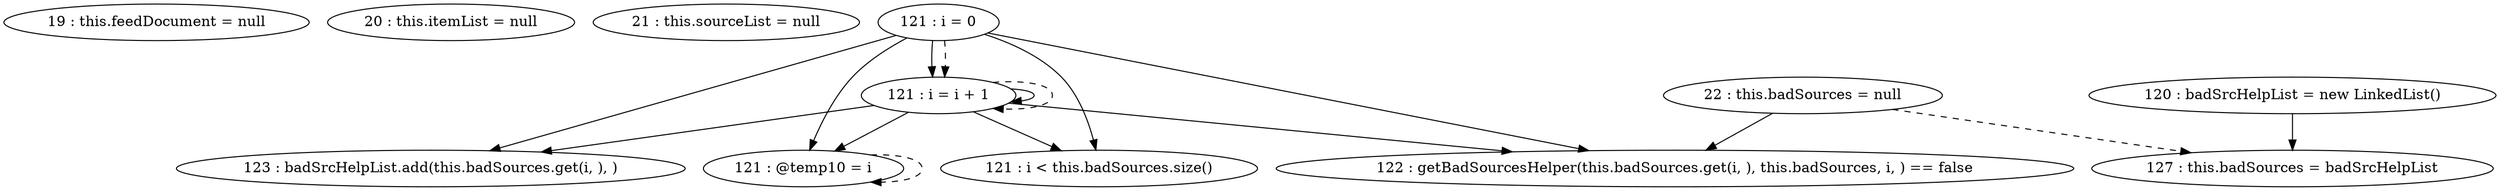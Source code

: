 digraph G {
"19 : this.feedDocument = null"
"20 : this.itemList = null"
"21 : this.sourceList = null"
"22 : this.badSources = null"
"22 : this.badSources = null" -> "122 : getBadSourcesHelper(this.badSources.get(i, ), this.badSources, i, ) == false"
"22 : this.badSources = null" -> "127 : this.badSources = badSrcHelpList" [style=dashed]
"120 : badSrcHelpList = new LinkedList()"
"120 : badSrcHelpList = new LinkedList()" -> "127 : this.badSources = badSrcHelpList"
"121 : i = 0"
"121 : i = 0" -> "121 : i < this.badSources.size()"
"121 : i = 0" -> "122 : getBadSourcesHelper(this.badSources.get(i, ), this.badSources, i, ) == false"
"121 : i = 0" -> "121 : i = i + 1"
"121 : i = 0" -> "123 : badSrcHelpList.add(this.badSources.get(i, ), )"
"121 : i = 0" -> "121 : @temp10 = i"
"121 : i = 0" -> "121 : i = i + 1" [style=dashed]
"121 : i < this.badSources.size()"
"122 : getBadSourcesHelper(this.badSources.get(i, ), this.badSources, i, ) == false"
"127 : this.badSources = badSrcHelpList"
"123 : badSrcHelpList.add(this.badSources.get(i, ), )"
"121 : @temp10 = i"
"121 : @temp10 = i" -> "121 : @temp10 = i" [style=dashed]
"121 : i = i + 1"
"121 : i = i + 1" -> "121 : i < this.badSources.size()"
"121 : i = i + 1" -> "122 : getBadSourcesHelper(this.badSources.get(i, ), this.badSources, i, ) == false"
"121 : i = i + 1" -> "121 : i = i + 1"
"121 : i = i + 1" -> "123 : badSrcHelpList.add(this.badSources.get(i, ), )"
"121 : i = i + 1" -> "121 : @temp10 = i"
"121 : i = i + 1" -> "121 : i = i + 1" [style=dashed]
}
